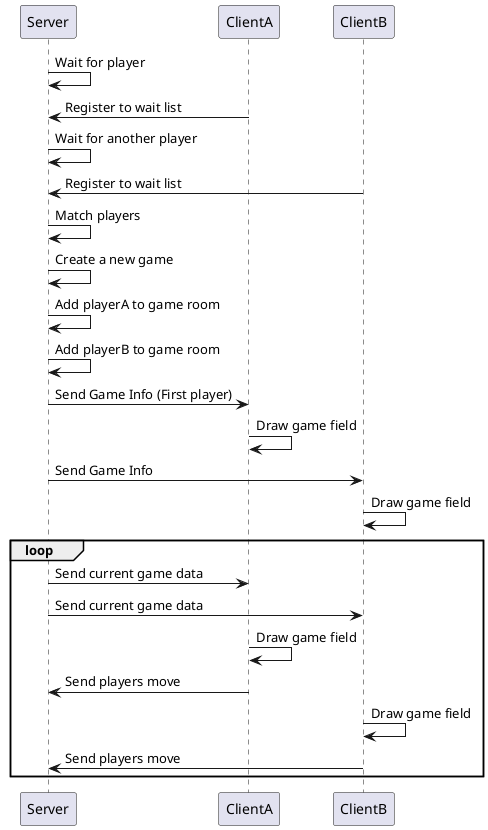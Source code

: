 @startuml

Server -> Server: Wait for player
ClientA -> Server : Register to wait list
Server -> Server: Wait for another player
ClientB -> Server : Register to wait list

Server -> Server: Match players
Server -> Server: Create a new game
Server -> Server: Add playerA to game room
Server -> Server: Add playerB to game room

Server -> ClientA: Send Game Info (First player)
ClientA -> ClientA: Draw game field

Server -> ClientB: Send Game Info
ClientB -> ClientB: Draw game field

loop

Server -> ClientA: Send current game data
Server -> ClientB: Send current game data

ClientA -> ClientA: Draw game field
ClientA -> Server: Send players move

ClientB -> ClientB: Draw game field
ClientB -> Server: Send players move

end

@enduml
